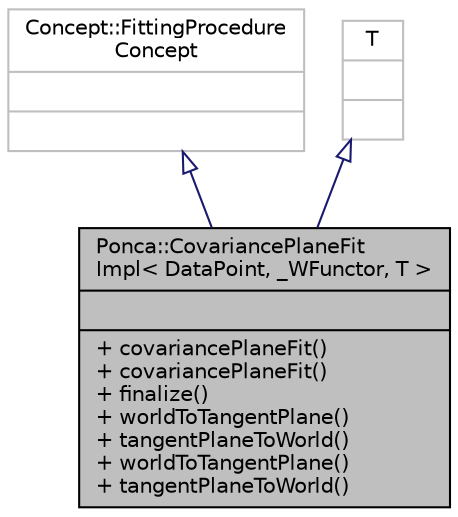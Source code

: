 digraph "Ponca::CovariancePlaneFitImpl&lt; DataPoint, _WFunctor, T &gt;"
{
 // INTERACTIVE_SVG=YES
 // LATEX_PDF_SIZE
  bgcolor="transparent";
  edge [fontname="Helvetica",fontsize="10",labelfontname="Helvetica",labelfontsize="10"];
  node [fontname="Helvetica",fontsize="10",shape=record];
  Node1 [label="{Ponca::CovariancePlaneFit\lImpl\< DataPoint, _WFunctor, T \>\n||+ covariancePlaneFit()\l+ covariancePlaneFit()\l+ finalize()\l+ worldToTangentPlane()\l+ tangentPlaneToWorld()\l+ worldToTangentPlane()\l+ tangentPlaneToWorld()\l}",height=0.2,width=0.4,color="black", fillcolor="grey75", style="filled", fontcolor="black",tooltip="Plane fitting procedure using only points position."];
  Node2 -> Node1 [dir="back",color="midnightblue",fontsize="10",style="solid",arrowtail="onormal",fontname="Helvetica"];
  Node2 [label="{Concept::FittingProcedure\lConcept\n||}",height=0.2,width=0.4,color="grey75",tooltip=" "];
  Node3 -> Node1 [dir="back",color="midnightblue",fontsize="10",style="solid",arrowtail="onormal",fontname="Helvetica"];
  Node3 [label="{T\n||}",height=0.2,width=0.4,color="grey75",tooltip=" "];
}
